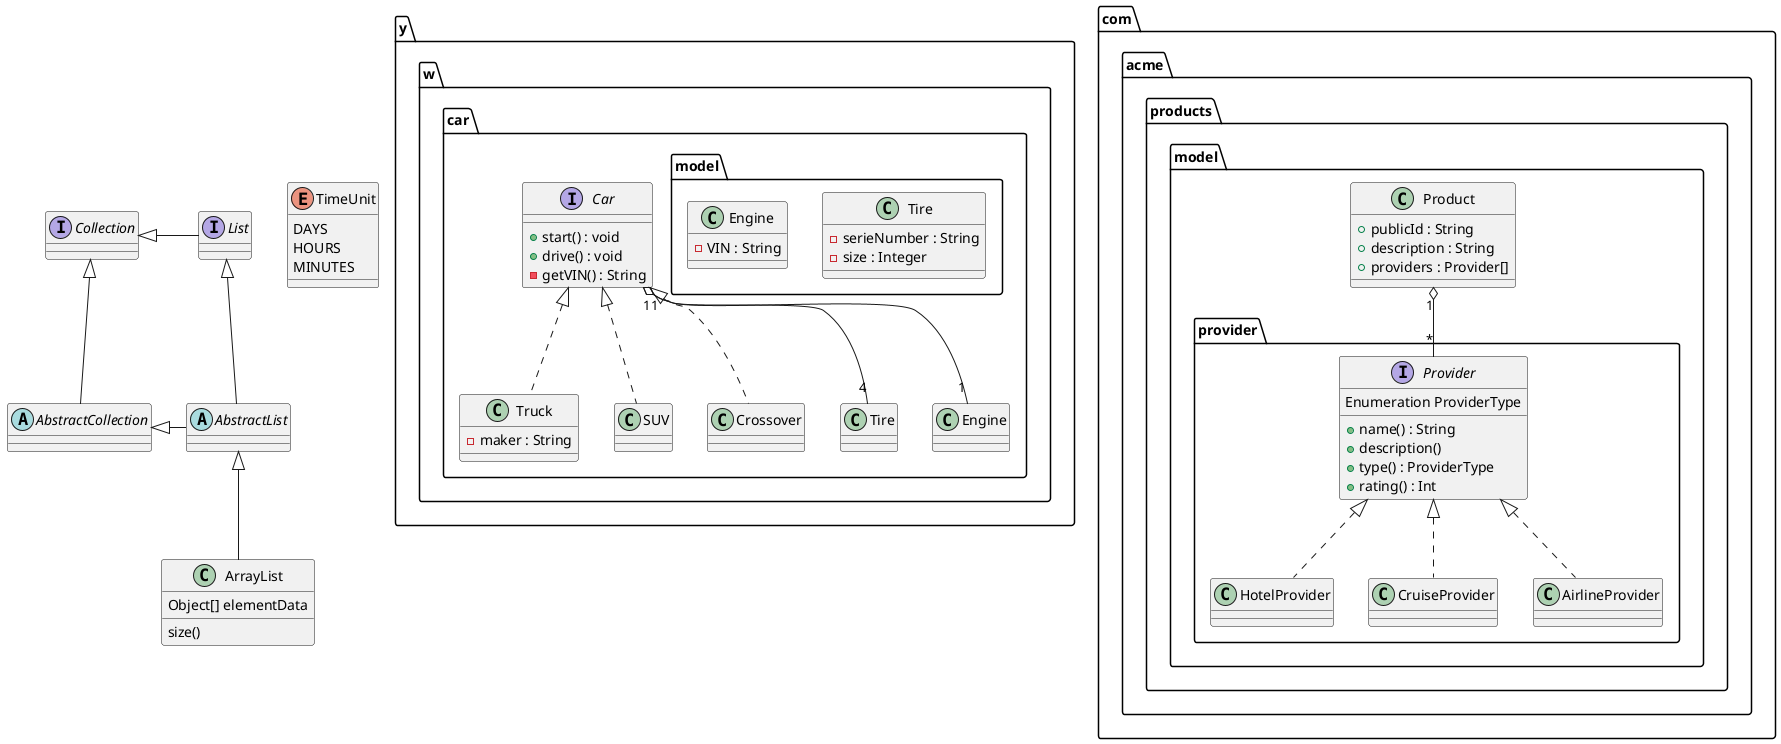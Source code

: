 @startuml
package y.w.car {
  interface Car {
    +start() : void
    +drive() : void
    -getVIN() : String
  }

  class Truck implements Car {
    -maker : String
  }

  class SUV implements Car
  class Crossover implements Car

  Car "1" o-- "4" Tire
  Car "1" o-- "1" Engine
}

package y.w.car.model {
  class Tire {
    - serieNumber : String
    - size : Integer
  }

  class Engine {
    - VIN : String
  }
}


package com.acme.products.model.provider {
    interface Provider {
        Enumeration ProviderType
        + name() : String
        + description()
        + type() : ProviderType
        + rating() : Int
    }

    class HotelProvider implements Provider
    class CruiseProvider implements Provider
    class AirlineProvider implements Provider
}

package com.acme.products.model {
   class Product {
    + publicId : String
    + description : String
    + providers : Provider[]
   }

   Product "1" o-- "*" Provider
}


abstract class AbstractList
abstract AbstractCollection
interface List
interface Collection

List <|-- AbstractList
Collection <|-- AbstractCollection

Collection <|- List
AbstractCollection <|- AbstractList
AbstractList <|-- ArrayList

class ArrayList {
Object[] elementData
size()
}

enum TimeUnit {
DAYS
HOURS
MINUTES
}

@enduml